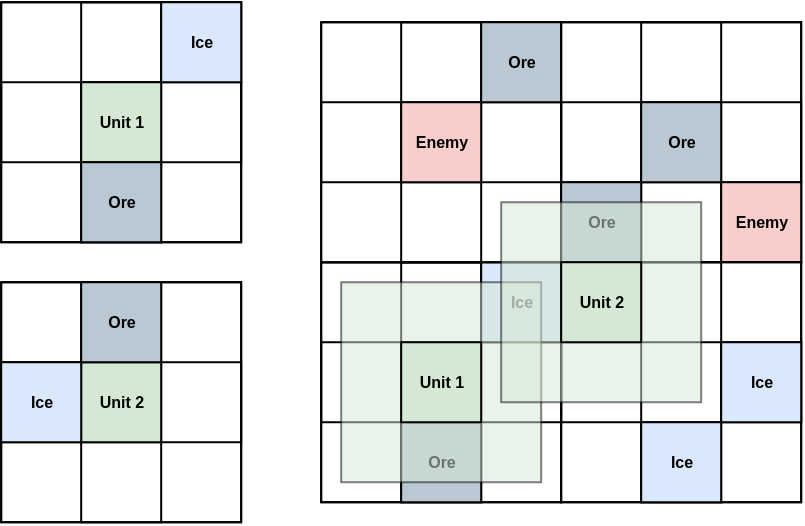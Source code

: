 <mxfile version="24.3.1" type="device">
  <diagram name="Page-1" id="fozd880B7IRvszIvP1ci">
    <mxGraphModel dx="612" dy="497" grid="1" gridSize="10" guides="1" tooltips="1" connect="1" arrows="1" fold="1" page="1" pageScale="1" pageWidth="827" pageHeight="1169" math="0" shadow="0">
      <root>
        <mxCell id="0" />
        <mxCell id="1" parent="0" />
        <mxCell id="mPwbwdcTfQN4pYjI0akt-1" value="" style="group;fillColor=default;strokeColor=default;fontSize=8;fontStyle=1" vertex="1" connectable="0" parent="1">
          <mxGeometry x="466.588" y="837.118" width="120" height="120" as="geometry" />
        </mxCell>
        <mxCell id="mPwbwdcTfQN4pYjI0akt-2" value="" style="rounded=0;whiteSpace=wrap;html=1;fillColor=none;strokeColor=default;fontSize=8;fontStyle=1" vertex="1" parent="mPwbwdcTfQN4pYjI0akt-1">
          <mxGeometry width="120" height="120" as="geometry" />
        </mxCell>
        <mxCell id="mPwbwdcTfQN4pYjI0akt-3" value="" style="rounded=0;whiteSpace=wrap;html=1;fillColor=none;strokeColor=default;fontSize=8;fontStyle=1" vertex="1" parent="mPwbwdcTfQN4pYjI0akt-1">
          <mxGeometry x="40" width="40" height="120" as="geometry" />
        </mxCell>
        <mxCell id="mPwbwdcTfQN4pYjI0akt-4" value="" style="rounded=0;whiteSpace=wrap;html=1;fillColor=none;strokeColor=default;fontSize=8;fontStyle=1" vertex="1" parent="mPwbwdcTfQN4pYjI0akt-1">
          <mxGeometry y="40" width="120" height="40" as="geometry" />
        </mxCell>
        <mxCell id="mPwbwdcTfQN4pYjI0akt-5" value="Ice" style="text;html=1;align=center;verticalAlign=middle;whiteSpace=wrap;rounded=0;fillColor=#dae8fc;strokeColor=default;fontSize=8;fontStyle=1" vertex="1" parent="mPwbwdcTfQN4pYjI0akt-1">
          <mxGeometry x="80" width="40" height="40" as="geometry" />
        </mxCell>
        <mxCell id="mPwbwdcTfQN4pYjI0akt-6" value="Ore" style="text;html=1;align=center;verticalAlign=middle;whiteSpace=wrap;rounded=0;fillColor=#bac8d3;strokeColor=default;fontSize=8;fontStyle=1" vertex="1" parent="mPwbwdcTfQN4pYjI0akt-1">
          <mxGeometry x="40" y="80" width="40" height="40" as="geometry" />
        </mxCell>
        <mxCell id="mPwbwdcTfQN4pYjI0akt-7" value="" style="rounded=0;whiteSpace=wrap;html=1;fillColor=#d5e8d4;strokeColor=default;shadow=0;glass=0;opacity=50;fontSize=8;fontStyle=1" vertex="1" parent="mPwbwdcTfQN4pYjI0akt-1">
          <mxGeometry x="10" y="10" width="100" height="100" as="geometry" />
        </mxCell>
        <mxCell id="mPwbwdcTfQN4pYjI0akt-8" value="Unit 1" style="text;html=1;align=center;verticalAlign=middle;whiteSpace=wrap;rounded=0;fillColor=#d5e8d4;strokeColor=default;fontSize=8;fontStyle=1" vertex="1" parent="mPwbwdcTfQN4pYjI0akt-1">
          <mxGeometry x="40" y="40" width="40" height="40" as="geometry" />
        </mxCell>
        <mxCell id="mPwbwdcTfQN4pYjI0akt-9" value="" style="group;fillColor=default;strokeColor=default;fontSize=8;fontStyle=1" vertex="1" connectable="0" parent="1">
          <mxGeometry x="306.588" y="707.118" width="120" height="120" as="geometry" />
        </mxCell>
        <mxCell id="mPwbwdcTfQN4pYjI0akt-10" value="" style="rounded=0;whiteSpace=wrap;html=1;fillColor=none;strokeColor=default;fontSize=8;fontStyle=1" vertex="1" parent="mPwbwdcTfQN4pYjI0akt-9">
          <mxGeometry width="120" height="120" as="geometry" />
        </mxCell>
        <mxCell id="mPwbwdcTfQN4pYjI0akt-11" value="" style="rounded=0;whiteSpace=wrap;html=1;fillColor=none;strokeColor=default;fontSize=8;fontStyle=1" vertex="1" parent="mPwbwdcTfQN4pYjI0akt-9">
          <mxGeometry x="40" width="40" height="120" as="geometry" />
        </mxCell>
        <mxCell id="mPwbwdcTfQN4pYjI0akt-12" value="" style="rounded=0;whiteSpace=wrap;html=1;fillColor=none;strokeColor=default;fontSize=8;fontStyle=1" vertex="1" parent="mPwbwdcTfQN4pYjI0akt-9">
          <mxGeometry y="40" width="120" height="40" as="geometry" />
        </mxCell>
        <mxCell id="mPwbwdcTfQN4pYjI0akt-13" value="Unit 1" style="text;html=1;align=center;verticalAlign=middle;whiteSpace=wrap;rounded=0;fillColor=#d5e8d4;strokeColor=default;fontSize=8;fontStyle=1" vertex="1" parent="mPwbwdcTfQN4pYjI0akt-9">
          <mxGeometry x="40" y="40" width="40" height="40" as="geometry" />
        </mxCell>
        <mxCell id="mPwbwdcTfQN4pYjI0akt-14" value="Ore" style="text;html=1;align=center;verticalAlign=middle;whiteSpace=wrap;rounded=0;fillColor=#bac8d3;strokeColor=default;fontSize=8;fontStyle=1" vertex="1" parent="mPwbwdcTfQN4pYjI0akt-9">
          <mxGeometry x="40" y="80" width="40" height="40" as="geometry" />
        </mxCell>
        <mxCell id="mPwbwdcTfQN4pYjI0akt-15" value="Ice" style="text;html=1;align=center;verticalAlign=middle;whiteSpace=wrap;rounded=0;fillColor=#dae8fc;strokeColor=default;fontSize=8;fontStyle=1" vertex="1" parent="mPwbwdcTfQN4pYjI0akt-9">
          <mxGeometry x="80" width="40" height="40" as="geometry" />
        </mxCell>
        <mxCell id="mPwbwdcTfQN4pYjI0akt-16" value="" style="group;fillColor=default;strokeColor=default;fontSize=8;fontStyle=1" vertex="1" connectable="0" parent="1">
          <mxGeometry x="306.588" y="847.118" width="120" height="120" as="geometry" />
        </mxCell>
        <mxCell id="mPwbwdcTfQN4pYjI0akt-17" value="" style="rounded=0;whiteSpace=wrap;html=1;fillColor=none;strokeColor=default;fontSize=8;fontStyle=1" vertex="1" parent="mPwbwdcTfQN4pYjI0akt-16">
          <mxGeometry width="120" height="120" as="geometry" />
        </mxCell>
        <mxCell id="mPwbwdcTfQN4pYjI0akt-18" value="" style="rounded=0;whiteSpace=wrap;html=1;fillColor=none;strokeColor=default;fontSize=8;fontStyle=1" vertex="1" parent="mPwbwdcTfQN4pYjI0akt-16">
          <mxGeometry x="40" width="40" height="120" as="geometry" />
        </mxCell>
        <mxCell id="mPwbwdcTfQN4pYjI0akt-19" value="" style="rounded=0;whiteSpace=wrap;html=1;fillColor=none;strokeColor=default;fontSize=8;fontStyle=1" vertex="1" parent="mPwbwdcTfQN4pYjI0akt-16">
          <mxGeometry y="40" width="120" height="40" as="geometry" />
        </mxCell>
        <mxCell id="mPwbwdcTfQN4pYjI0akt-20" value="Unit 2" style="text;html=1;align=center;verticalAlign=middle;whiteSpace=wrap;rounded=0;fillColor=#d5e8d4;strokeColor=default;fontSize=8;fontStyle=1" vertex="1" parent="mPwbwdcTfQN4pYjI0akt-16">
          <mxGeometry x="40" y="40" width="40" height="40" as="geometry" />
        </mxCell>
        <mxCell id="mPwbwdcTfQN4pYjI0akt-21" value="Ore" style="text;html=1;align=center;verticalAlign=middle;whiteSpace=wrap;rounded=0;fillColor=#bac8d3;strokeColor=default;fontSize=8;fontStyle=1" vertex="1" parent="mPwbwdcTfQN4pYjI0akt-16">
          <mxGeometry x="40" width="40" height="40" as="geometry" />
        </mxCell>
        <mxCell id="mPwbwdcTfQN4pYjI0akt-22" value="Ice" style="text;html=1;align=center;verticalAlign=middle;whiteSpace=wrap;rounded=0;fillColor=#dae8fc;strokeColor=default;fontSize=8;fontStyle=1" vertex="1" parent="mPwbwdcTfQN4pYjI0akt-16">
          <mxGeometry y="40" width="40" height="40" as="geometry" />
        </mxCell>
        <mxCell id="mPwbwdcTfQN4pYjI0akt-23" value="" style="group;fillColor=default;strokeColor=default;fontSize=8;fontStyle=1" vertex="1" connectable="0" parent="1">
          <mxGeometry x="466.588" y="717.118" width="120" height="120" as="geometry" />
        </mxCell>
        <mxCell id="mPwbwdcTfQN4pYjI0akt-24" value="" style="rounded=0;whiteSpace=wrap;html=1;fillColor=none;strokeColor=default;fontSize=8;fontStyle=1" vertex="1" parent="mPwbwdcTfQN4pYjI0akt-23">
          <mxGeometry width="120" height="120" as="geometry" />
        </mxCell>
        <mxCell id="mPwbwdcTfQN4pYjI0akt-25" value="" style="rounded=0;whiteSpace=wrap;html=1;fillColor=none;strokeColor=default;fontSize=8;fontStyle=1" vertex="1" parent="mPwbwdcTfQN4pYjI0akt-23">
          <mxGeometry x="40" width="40" height="120" as="geometry" />
        </mxCell>
        <mxCell id="mPwbwdcTfQN4pYjI0akt-26" value="" style="rounded=0;whiteSpace=wrap;html=1;fillColor=none;strokeColor=default;fontSize=8;fontStyle=1" vertex="1" parent="mPwbwdcTfQN4pYjI0akt-23">
          <mxGeometry y="40" width="120" height="40" as="geometry" />
        </mxCell>
        <mxCell id="mPwbwdcTfQN4pYjI0akt-27" value="Enemy" style="text;html=1;align=center;verticalAlign=middle;whiteSpace=wrap;rounded=0;fillColor=#f8cecc;strokeColor=default;fontSize=8;fontStyle=1" vertex="1" parent="mPwbwdcTfQN4pYjI0akt-23">
          <mxGeometry x="40" y="40" width="40" height="40" as="geometry" />
        </mxCell>
        <mxCell id="mPwbwdcTfQN4pYjI0akt-28" value="Ore" style="text;html=1;align=center;verticalAlign=middle;whiteSpace=wrap;rounded=0;fillColor=#bac8d3;strokeColor=default;fontSize=8;fontStyle=1" vertex="1" parent="mPwbwdcTfQN4pYjI0akt-23">
          <mxGeometry x="80" width="40" height="40" as="geometry" />
        </mxCell>
        <mxCell id="mPwbwdcTfQN4pYjI0akt-29" value="" style="group;fillColor=default;strokeColor=default;fontSize=8;fontStyle=1" vertex="1" connectable="0" parent="1">
          <mxGeometry x="586.588" y="717.118" width="120" height="120" as="geometry" />
        </mxCell>
        <mxCell id="mPwbwdcTfQN4pYjI0akt-30" value="" style="rounded=0;whiteSpace=wrap;html=1;fillColor=none;strokeColor=default;fontSize=8;fontStyle=1" vertex="1" parent="mPwbwdcTfQN4pYjI0akt-29">
          <mxGeometry width="120" height="120" as="geometry" />
        </mxCell>
        <mxCell id="mPwbwdcTfQN4pYjI0akt-31" value="" style="rounded=0;whiteSpace=wrap;html=1;fillColor=none;strokeColor=default;fontSize=8;fontStyle=1" vertex="1" parent="mPwbwdcTfQN4pYjI0akt-29">
          <mxGeometry x="40" width="40" height="120" as="geometry" />
        </mxCell>
        <mxCell id="mPwbwdcTfQN4pYjI0akt-32" value="" style="rounded=0;whiteSpace=wrap;html=1;fillColor=none;strokeColor=default;fontSize=8;fontStyle=1" vertex="1" parent="mPwbwdcTfQN4pYjI0akt-29">
          <mxGeometry y="40" width="120" height="40" as="geometry" />
        </mxCell>
        <mxCell id="mPwbwdcTfQN4pYjI0akt-33" value="Ore" style="text;html=1;align=center;verticalAlign=middle;whiteSpace=wrap;rounded=0;fillColor=#bac8d3;strokeColor=default;fontSize=8;fontStyle=1" vertex="1" parent="mPwbwdcTfQN4pYjI0akt-29">
          <mxGeometry y="80" width="40" height="40" as="geometry" />
        </mxCell>
        <mxCell id="mPwbwdcTfQN4pYjI0akt-34" value="Ore" style="text;html=1;align=center;verticalAlign=middle;whiteSpace=wrap;rounded=0;fillColor=#bac8d3;strokeColor=default;fontSize=8;fontStyle=1" vertex="1" parent="mPwbwdcTfQN4pYjI0akt-29">
          <mxGeometry x="40" y="40" width="40" height="40" as="geometry" />
        </mxCell>
        <mxCell id="mPwbwdcTfQN4pYjI0akt-35" value="Enemy" style="text;html=1;align=center;verticalAlign=middle;whiteSpace=wrap;rounded=0;fillColor=#f8cecc;strokeColor=default;fontSize=8;fontStyle=1" vertex="1" parent="mPwbwdcTfQN4pYjI0akt-29">
          <mxGeometry x="80" y="80" width="40" height="40" as="geometry" />
        </mxCell>
        <mxCell id="mPwbwdcTfQN4pYjI0akt-36" value="" style="group;fillColor=default;strokeColor=default;fontSize=8;fontStyle=1" vertex="1" connectable="0" parent="1">
          <mxGeometry x="586.588" y="837.118" width="120" height="120" as="geometry" />
        </mxCell>
        <mxCell id="mPwbwdcTfQN4pYjI0akt-37" value="" style="rounded=0;whiteSpace=wrap;html=1;fillColor=none;strokeColor=default;fontSize=8;fontStyle=1" vertex="1" parent="mPwbwdcTfQN4pYjI0akt-36">
          <mxGeometry width="120" height="120" as="geometry" />
        </mxCell>
        <mxCell id="mPwbwdcTfQN4pYjI0akt-38" value="" style="rounded=0;whiteSpace=wrap;html=1;fillColor=none;strokeColor=default;fontSize=8;fontStyle=1" vertex="1" parent="mPwbwdcTfQN4pYjI0akt-36">
          <mxGeometry x="40" width="40" height="120" as="geometry" />
        </mxCell>
        <mxCell id="mPwbwdcTfQN4pYjI0akt-39" value="" style="rounded=0;whiteSpace=wrap;html=1;fillColor=none;strokeColor=default;fontSize=8;fontStyle=1" vertex="1" parent="mPwbwdcTfQN4pYjI0akt-36">
          <mxGeometry y="40" width="120" height="40" as="geometry" />
        </mxCell>
        <mxCell id="mPwbwdcTfQN4pYjI0akt-40" value="" style="rounded=0;whiteSpace=wrap;html=1;fillColor=#D5E8D4;strokeColor=default;shadow=0;glass=0;opacity=50;fontSize=8;fontStyle=1" vertex="1" parent="mPwbwdcTfQN4pYjI0akt-36">
          <mxGeometry x="-30" y="-30" width="100" height="100" as="geometry" />
        </mxCell>
        <mxCell id="mPwbwdcTfQN4pYjI0akt-41" value="Unit 2" style="text;html=1;align=center;verticalAlign=middle;whiteSpace=wrap;rounded=0;fillColor=#d5e8d4;strokeColor=default;fontSize=8;fontStyle=1" vertex="1" parent="mPwbwdcTfQN4pYjI0akt-36">
          <mxGeometry width="40" height="40" as="geometry" />
        </mxCell>
        <mxCell id="mPwbwdcTfQN4pYjI0akt-42" value="Ice" style="text;html=1;align=center;verticalAlign=middle;whiteSpace=wrap;rounded=0;fillColor=#dae8fc;strokeColor=default;fontSize=8;fontStyle=1" vertex="1" parent="mPwbwdcTfQN4pYjI0akt-36">
          <mxGeometry x="80" y="40" width="40" height="40" as="geometry" />
        </mxCell>
        <mxCell id="mPwbwdcTfQN4pYjI0akt-43" value="Ice" style="text;html=1;align=center;verticalAlign=middle;whiteSpace=wrap;rounded=0;fillColor=#dae8fc;strokeColor=default;fontSize=8;fontStyle=1" vertex="1" parent="mPwbwdcTfQN4pYjI0akt-36">
          <mxGeometry x="40" y="80" width="40" height="40" as="geometry" />
        </mxCell>
      </root>
    </mxGraphModel>
  </diagram>
</mxfile>
